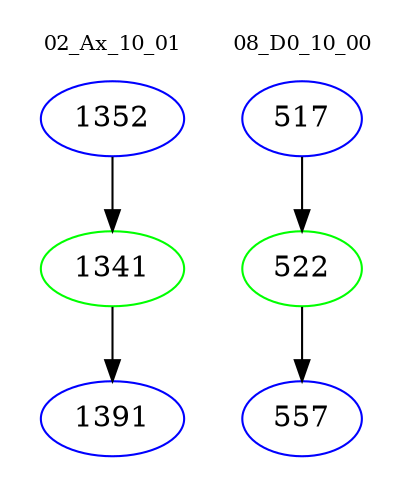 digraph{
subgraph cluster_0 {
color = white
label = "02_Ax_10_01";
fontsize=10;
T0_1352 [label="1352", color="blue"]
T0_1352 -> T0_1341 [color="black"]
T0_1341 [label="1341", color="green"]
T0_1341 -> T0_1391 [color="black"]
T0_1391 [label="1391", color="blue"]
}
subgraph cluster_1 {
color = white
label = "08_D0_10_00";
fontsize=10;
T1_517 [label="517", color="blue"]
T1_517 -> T1_522 [color="black"]
T1_522 [label="522", color="green"]
T1_522 -> T1_557 [color="black"]
T1_557 [label="557", color="blue"]
}
}
